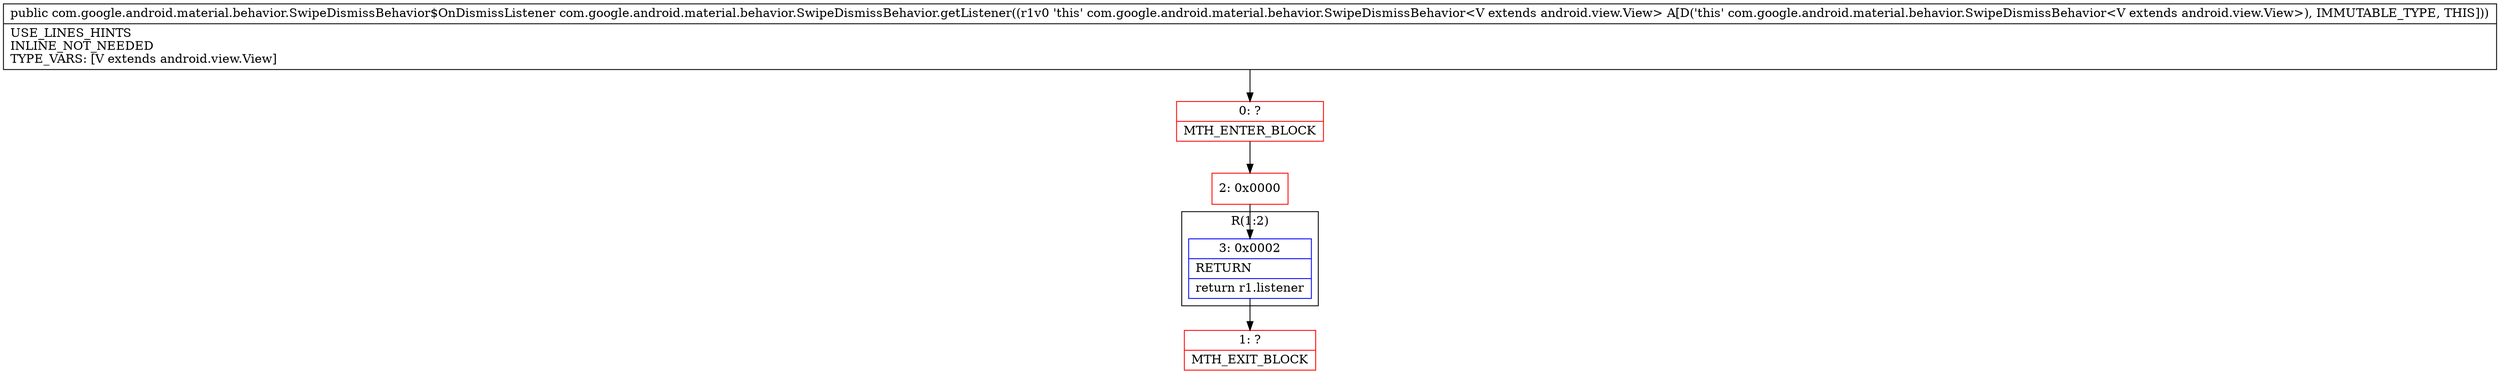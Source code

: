 digraph "CFG forcom.google.android.material.behavior.SwipeDismissBehavior.getListener()Lcom\/google\/android\/material\/behavior\/SwipeDismissBehavior$OnDismissListener;" {
subgraph cluster_Region_469948142 {
label = "R(1:2)";
node [shape=record,color=blue];
Node_3 [shape=record,label="{3\:\ 0x0002|RETURN\l|return r1.listener\l}"];
}
Node_0 [shape=record,color=red,label="{0\:\ ?|MTH_ENTER_BLOCK\l}"];
Node_2 [shape=record,color=red,label="{2\:\ 0x0000}"];
Node_1 [shape=record,color=red,label="{1\:\ ?|MTH_EXIT_BLOCK\l}"];
MethodNode[shape=record,label="{public com.google.android.material.behavior.SwipeDismissBehavior$OnDismissListener com.google.android.material.behavior.SwipeDismissBehavior.getListener((r1v0 'this' com.google.android.material.behavior.SwipeDismissBehavior\<V extends android.view.View\> A[D('this' com.google.android.material.behavior.SwipeDismissBehavior\<V extends android.view.View\>), IMMUTABLE_TYPE, THIS]))  | USE_LINES_HINTS\lINLINE_NOT_NEEDED\lTYPE_VARS: [V extends android.view.View]\l}"];
MethodNode -> Node_0;Node_3 -> Node_1;
Node_0 -> Node_2;
Node_2 -> Node_3;
}

